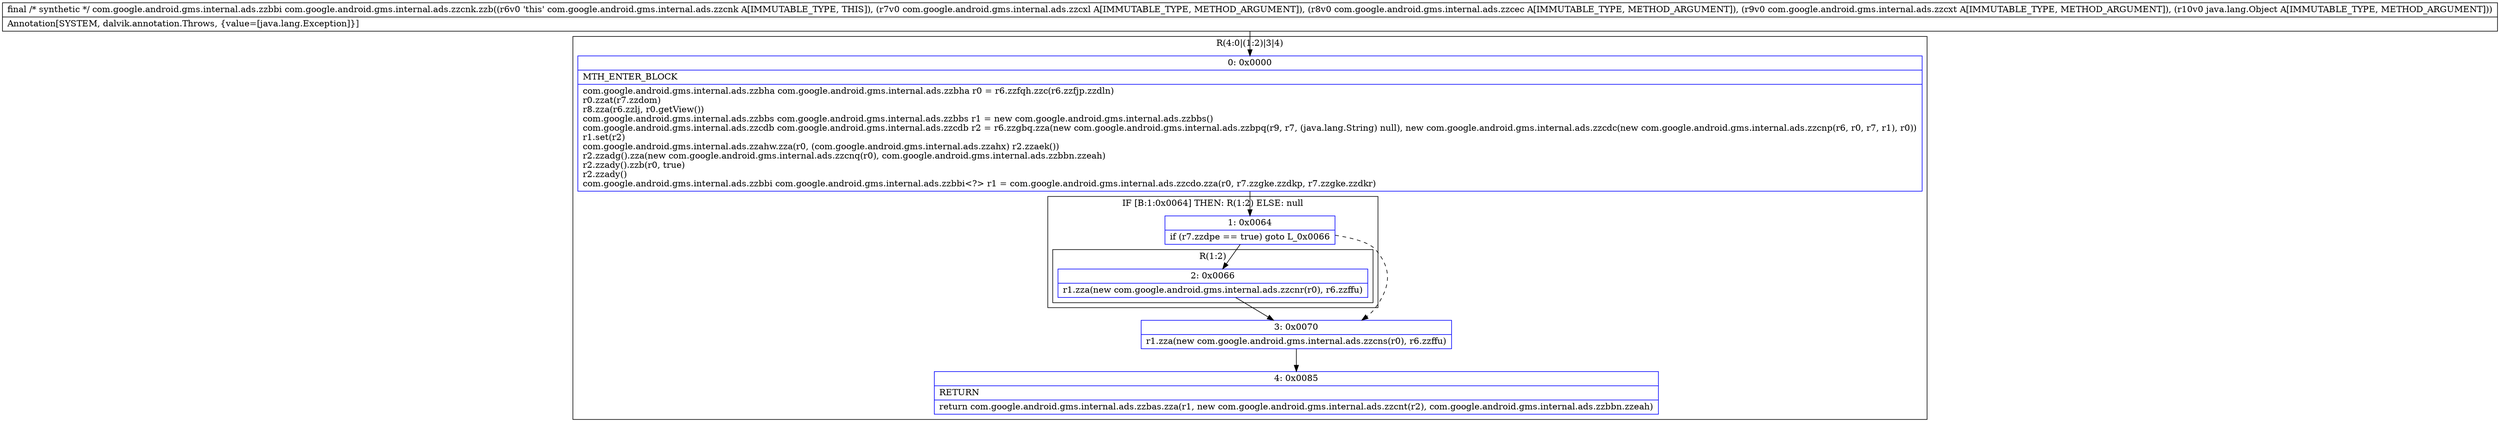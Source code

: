 digraph "CFG forcom.google.android.gms.internal.ads.zzcnk.zzb(Lcom\/google\/android\/gms\/internal\/ads\/zzcxl;Lcom\/google\/android\/gms\/internal\/ads\/zzcec;Lcom\/google\/android\/gms\/internal\/ads\/zzcxt;Ljava\/lang\/Object;)Lcom\/google\/android\/gms\/internal\/ads\/zzbbi;" {
subgraph cluster_Region_1164512077 {
label = "R(4:0|(1:2)|3|4)";
node [shape=record,color=blue];
Node_0 [shape=record,label="{0\:\ 0x0000|MTH_ENTER_BLOCK\l|com.google.android.gms.internal.ads.zzbha com.google.android.gms.internal.ads.zzbha r0 = r6.zzfqh.zzc(r6.zzfjp.zzdln)\lr0.zzat(r7.zzdom)\lr8.zza(r6.zzlj, r0.getView())\lcom.google.android.gms.internal.ads.zzbbs com.google.android.gms.internal.ads.zzbbs r1 = new com.google.android.gms.internal.ads.zzbbs()\lcom.google.android.gms.internal.ads.zzcdb com.google.android.gms.internal.ads.zzcdb r2 = r6.zzgbq.zza(new com.google.android.gms.internal.ads.zzbpq(r9, r7, (java.lang.String) null), new com.google.android.gms.internal.ads.zzcdc(new com.google.android.gms.internal.ads.zzcnp(r6, r0, r7, r1), r0))\lr1.set(r2)\lcom.google.android.gms.internal.ads.zzahw.zza(r0, (com.google.android.gms.internal.ads.zzahx) r2.zzaek())\lr2.zzadg().zza(new com.google.android.gms.internal.ads.zzcnq(r0), com.google.android.gms.internal.ads.zzbbn.zzeah)\lr2.zzady().zzb(r0, true)\lr2.zzady()\lcom.google.android.gms.internal.ads.zzbbi com.google.android.gms.internal.ads.zzbbi\<?\> r1 = com.google.android.gms.internal.ads.zzcdo.zza(r0, r7.zzgke.zzdkp, r7.zzgke.zzdkr)\l}"];
subgraph cluster_IfRegion_762427187 {
label = "IF [B:1:0x0064] THEN: R(1:2) ELSE: null";
node [shape=record,color=blue];
Node_1 [shape=record,label="{1\:\ 0x0064|if (r7.zzdpe == true) goto L_0x0066\l}"];
subgraph cluster_Region_387774623 {
label = "R(1:2)";
node [shape=record,color=blue];
Node_2 [shape=record,label="{2\:\ 0x0066|r1.zza(new com.google.android.gms.internal.ads.zzcnr(r0), r6.zzffu)\l}"];
}
}
Node_3 [shape=record,label="{3\:\ 0x0070|r1.zza(new com.google.android.gms.internal.ads.zzcns(r0), r6.zzffu)\l}"];
Node_4 [shape=record,label="{4\:\ 0x0085|RETURN\l|return com.google.android.gms.internal.ads.zzbas.zza(r1, new com.google.android.gms.internal.ads.zzcnt(r2), com.google.android.gms.internal.ads.zzbbn.zzeah)\l}"];
}
MethodNode[shape=record,label="{final \/* synthetic *\/ com.google.android.gms.internal.ads.zzbbi com.google.android.gms.internal.ads.zzcnk.zzb((r6v0 'this' com.google.android.gms.internal.ads.zzcnk A[IMMUTABLE_TYPE, THIS]), (r7v0 com.google.android.gms.internal.ads.zzcxl A[IMMUTABLE_TYPE, METHOD_ARGUMENT]), (r8v0 com.google.android.gms.internal.ads.zzcec A[IMMUTABLE_TYPE, METHOD_ARGUMENT]), (r9v0 com.google.android.gms.internal.ads.zzcxt A[IMMUTABLE_TYPE, METHOD_ARGUMENT]), (r10v0 java.lang.Object A[IMMUTABLE_TYPE, METHOD_ARGUMENT]))  | Annotation[SYSTEM, dalvik.annotation.Throws, \{value=[java.lang.Exception]\}]\l}"];
MethodNode -> Node_0;
Node_0 -> Node_1;
Node_1 -> Node_2;
Node_1 -> Node_3[style=dashed];
Node_2 -> Node_3;
Node_3 -> Node_4;
}

